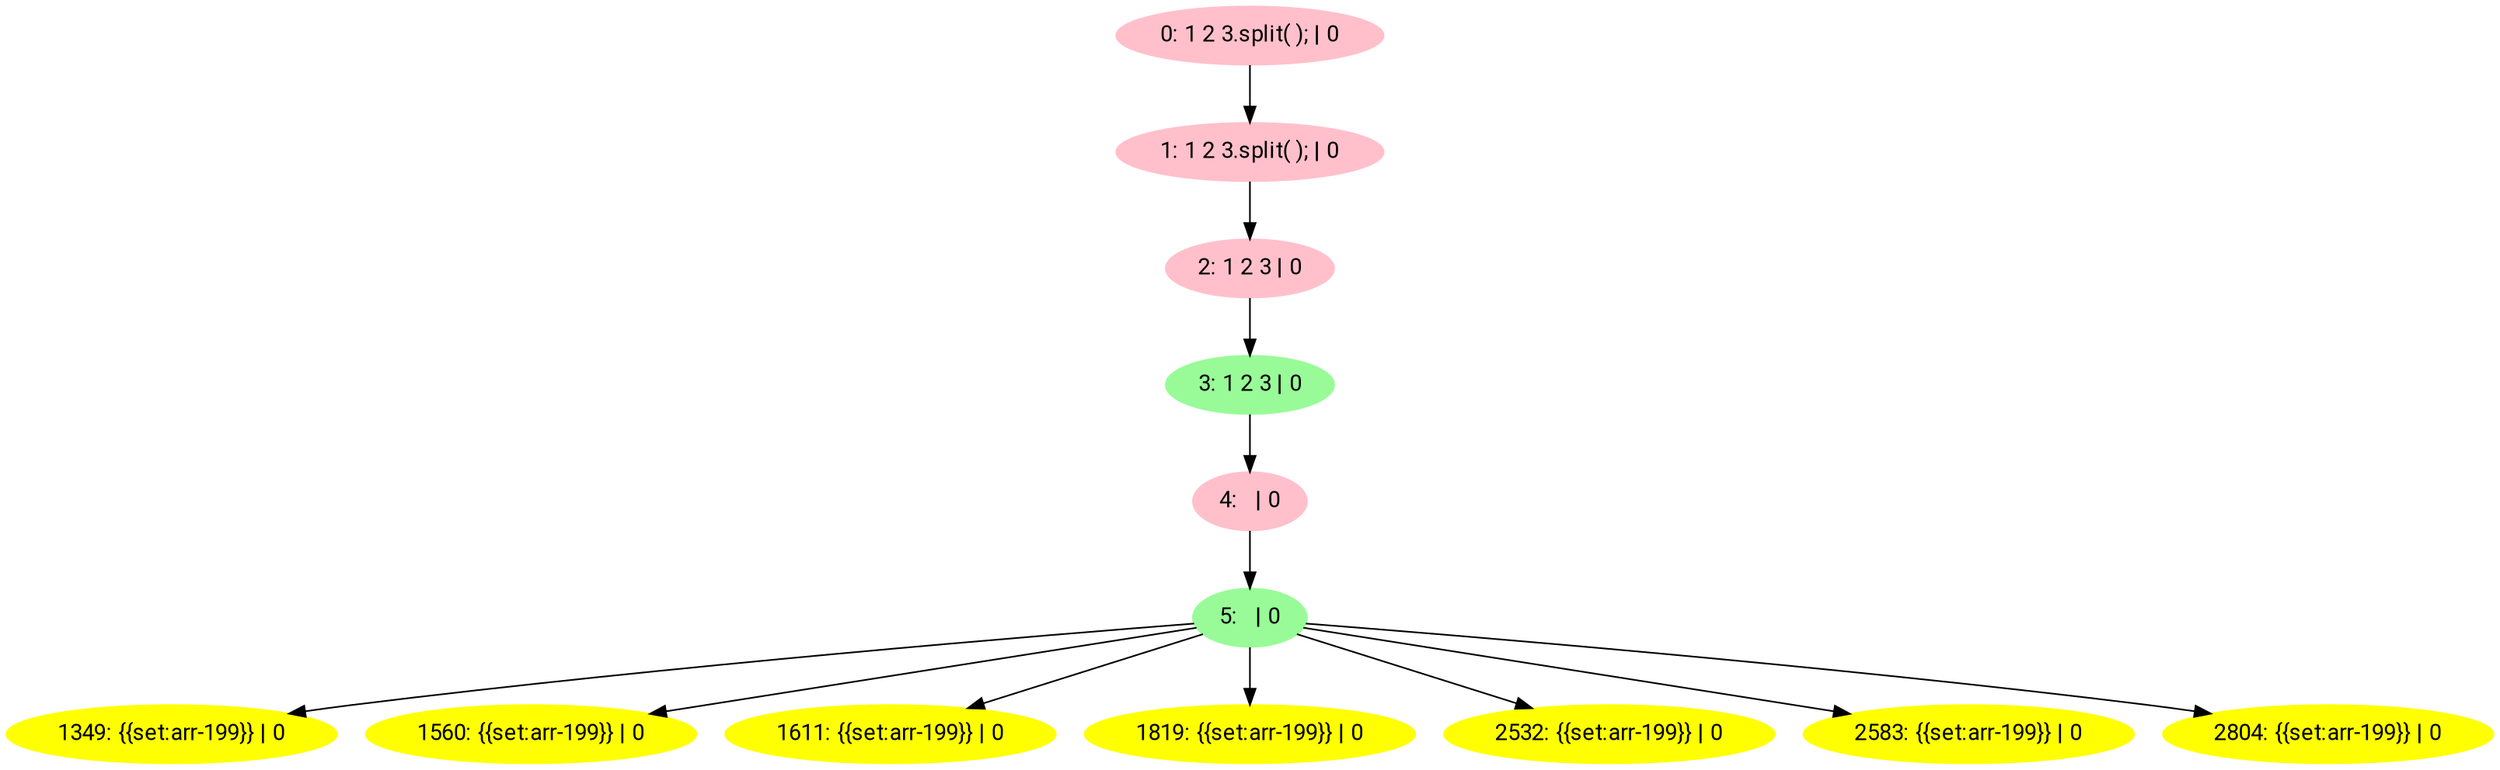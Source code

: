 digraph G {
node [style=filled,fontname="Roboto Condensed"];
0 [label="0: 1 2 3.split( ); | 0",tooltip="'1 2 3'.split(' ')",color="pink"];
0 -> 1;
1 [label="1: 1 2 3.split( ); | 0",tooltip="'1 2 3'.split(' ')",color="pink"];
1 -> 2;
2 [label="2: 1 2 3 | 0",tooltip="'1 2 3'.split(' ')",color="pink"];
2 -> 3;
3 [label="3: 1 2 3 | 0",tooltip="'1 2 3'.split(' ')",color="palegreen"];
3 -> 4;
4 [label="4:   | 0",tooltip="'1 2 3'.split(' ')",color="pink"];
4 -> 5;
5 [label="5:   | 0",tooltip="'1 2 3'.split(' ')",color="palegreen"];
5 -> 1349;
5 -> 1560;
5 -> 1611;
5 -> 1819;
5 -> 2532;
5 -> 2583;
5 -> 2804;
2804 [label="2804: {{set:arr-199}} | 0",tooltip="'1 2 3'.split(' ')",color="yellow"];
2583 [label="2583: {{set:arr-199}} | 0",tooltip="'1 2 3'.split(' ')",color="yellow"];
2532 [label="2532: {{set:arr-199}} | 0",tooltip="'1 2 3'.split(' ')",color="yellow"];
1819 [label="1819: {{set:arr-199}} | 0",tooltip="'1 2 3'.split(' ')",color="yellow"];
1611 [label="1611: {{set:arr-199}} | 0",tooltip="'1 2 3'.split(' ')",color="yellow"];
1560 [label="1560: {{set:arr-199}} | 0",tooltip="'1 2 3'.split(' ')",color="yellow"];
1349 [label="1349: {{set:arr-199}} | 0",tooltip="'1 2 3'.split(' ')",color="yellow"];
}
